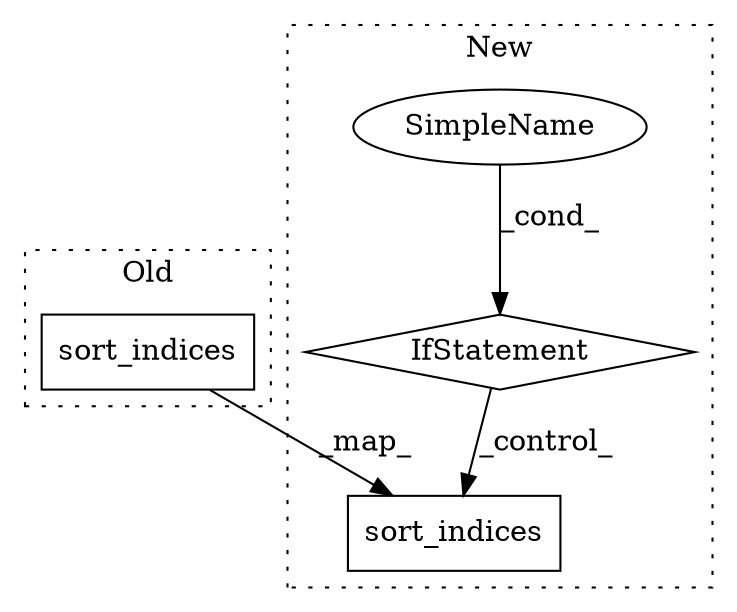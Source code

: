 digraph G {
subgraph cluster0 {
1 [label="sort_indices" a="32" s="2404" l="14" shape="box"];
label = "Old";
style="dotted";
}
subgraph cluster1 {
2 [label="sort_indices" a="32" s="2426" l="14" shape="box"];
3 [label="SimpleName" a="42" s="" l="" shape="ellipse"];
4 [label="IfStatement" a="25" s="2396,2406" l="4,2" shape="diamond"];
label = "New";
style="dotted";
}
1 -> 2 [label="_map_"];
3 -> 4 [label="_cond_"];
4 -> 2 [label="_control_"];
}